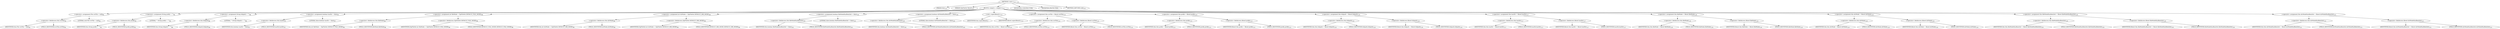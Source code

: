 digraph "&lt;init&gt;" {  
"209" [label = <(METHOD,&lt;init&gt;)<SUB>112</SUB>> ]
"8" [label = <(PARAM,this)<SUB>112</SUB>> ]
"210" [label = <(PARAM,ZipFileSet fileset)<SUB>112</SUB>> ]
"211" [label = <(BLOCK,&lt;empty&gt;,&lt;empty&gt;)<SUB>112</SUB>> ]
"212" [label = <(&lt;operator&gt;.assignment,File srcFile = null)<SUB>94</SUB>> ]
"213" [label = <(&lt;operator&gt;.fieldAccess,this.srcFile)<SUB>94</SUB>> ]
"214" [label = <(IDENTIFIER,this,File srcFile = null)<SUB>94</SUB>> ]
"215" [label = <(FIELD_IDENTIFIER,srcFile,srcFile)<SUB>94</SUB>> ]
"216" [label = <(LITERAL,null,File srcFile = null)<SUB>94</SUB>> ]
"217" [label = <(&lt;operator&gt;.assignment,String prefix = &quot;&quot;)<SUB>95</SUB>> ]
"218" [label = <(&lt;operator&gt;.fieldAccess,this.prefix)<SUB>95</SUB>> ]
"219" [label = <(IDENTIFIER,this,String prefix = &quot;&quot;)<SUB>95</SUB>> ]
"220" [label = <(FIELD_IDENTIFIER,prefix,prefix)<SUB>95</SUB>> ]
"221" [label = <(LITERAL,&quot;&quot;,String prefix = &quot;&quot;)<SUB>95</SUB>> ]
"222" [label = <(&lt;operator&gt;.assignment,String fullpath = &quot;&quot;)<SUB>96</SUB>> ]
"223" [label = <(&lt;operator&gt;.fieldAccess,this.fullpath)<SUB>96</SUB>> ]
"224" [label = <(IDENTIFIER,this,String fullpath = &quot;&quot;)<SUB>96</SUB>> ]
"225" [label = <(FIELD_IDENTIFIER,fullpath,fullpath)<SUB>96</SUB>> ]
"226" [label = <(LITERAL,&quot;&quot;,String fullpath = &quot;&quot;)<SUB>96</SUB>> ]
"227" [label = <(&lt;operator&gt;.assignment,boolean hasDir = false)<SUB>97</SUB>> ]
"228" [label = <(&lt;operator&gt;.fieldAccess,this.hasDir)<SUB>97</SUB>> ]
"229" [label = <(IDENTIFIER,this,boolean hasDir = false)<SUB>97</SUB>> ]
"230" [label = <(FIELD_IDENTIFIER,hasDir,hasDir)<SUB>97</SUB>> ]
"231" [label = <(LITERAL,false,boolean hasDir = false)<SUB>97</SUB>> ]
"232" [label = <(&lt;operator&gt;.assignment,int fileMode = ZipFileSet.DEFAULT_FILE_MODE)<SUB>98</SUB>> ]
"233" [label = <(&lt;operator&gt;.fieldAccess,this.fileMode)<SUB>98</SUB>> ]
"234" [label = <(IDENTIFIER,this,int fileMode = ZipFileSet.DEFAULT_FILE_MODE)<SUB>98</SUB>> ]
"235" [label = <(FIELD_IDENTIFIER,fileMode,fileMode)<SUB>98</SUB>> ]
"236" [label = <(&lt;operator&gt;.fieldAccess,ZipFileSet.DEFAULT_FILE_MODE)<SUB>98</SUB>> ]
"237" [label = <(IDENTIFIER,ZipFileSet,int fileMode = ZipFileSet.DEFAULT_FILE_MODE)<SUB>98</SUB>> ]
"238" [label = <(FIELD_IDENTIFIER,DEFAULT_FILE_MODE,DEFAULT_FILE_MODE)<SUB>98</SUB>> ]
"239" [label = <(&lt;operator&gt;.assignment,int dirMode = ZipFileSet.DEFAULT_DIR_MODE)<SUB>99</SUB>> ]
"240" [label = <(&lt;operator&gt;.fieldAccess,this.dirMode)<SUB>99</SUB>> ]
"241" [label = <(IDENTIFIER,this,int dirMode = ZipFileSet.DEFAULT_DIR_MODE)<SUB>99</SUB>> ]
"242" [label = <(FIELD_IDENTIFIER,dirMode,dirMode)<SUB>99</SUB>> ]
"243" [label = <(&lt;operator&gt;.fieldAccess,ZipFileSet.DEFAULT_DIR_MODE)<SUB>99</SUB>> ]
"244" [label = <(IDENTIFIER,ZipFileSet,int dirMode = ZipFileSet.DEFAULT_DIR_MODE)<SUB>99</SUB>> ]
"245" [label = <(FIELD_IDENTIFIER,DEFAULT_DIR_MODE,DEFAULT_DIR_MODE)<SUB>99</SUB>> ]
"246" [label = <(&lt;operator&gt;.assignment,boolean fileModeHasBeenSet = false)<SUB>101</SUB>> ]
"247" [label = <(&lt;operator&gt;.fieldAccess,this.fileModeHasBeenSet)<SUB>101</SUB>> ]
"248" [label = <(IDENTIFIER,this,boolean fileModeHasBeenSet = false)<SUB>101</SUB>> ]
"249" [label = <(FIELD_IDENTIFIER,fileModeHasBeenSet,fileModeHasBeenSet)<SUB>101</SUB>> ]
"250" [label = <(LITERAL,false,boolean fileModeHasBeenSet = false)<SUB>101</SUB>> ]
"251" [label = <(&lt;operator&gt;.assignment,boolean dirModeHasBeenSet = false)<SUB>102</SUB>> ]
"252" [label = <(&lt;operator&gt;.fieldAccess,this.dirModeHasBeenSet)<SUB>102</SUB>> ]
"253" [label = <(IDENTIFIER,this,boolean dirModeHasBeenSet = false)<SUB>102</SUB>> ]
"254" [label = <(FIELD_IDENTIFIER,dirModeHasBeenSet,dirModeHasBeenSet)<SUB>102</SUB>> ]
"255" [label = <(LITERAL,false,boolean dirModeHasBeenSet = false)<SUB>102</SUB>> ]
"256" [label = <(&lt;init&gt;,super(fileset);)<SUB>113</SUB>> ]
"7" [label = <(IDENTIFIER,this,super(fileset);)> ]
"257" [label = <(IDENTIFIER,fileset,super(fileset);)<SUB>113</SUB>> ]
"258" [label = <(&lt;operator&gt;.assignment,this.srcFile = fileset.srcFile)<SUB>114</SUB>> ]
"259" [label = <(&lt;operator&gt;.fieldAccess,this.srcFile)<SUB>114</SUB>> ]
"260" [label = <(IDENTIFIER,this,this.srcFile = fileset.srcFile)<SUB>114</SUB>> ]
"261" [label = <(FIELD_IDENTIFIER,srcFile,srcFile)<SUB>114</SUB>> ]
"262" [label = <(&lt;operator&gt;.fieldAccess,fileset.srcFile)<SUB>114</SUB>> ]
"263" [label = <(IDENTIFIER,fileset,this.srcFile = fileset.srcFile)<SUB>114</SUB>> ]
"264" [label = <(FIELD_IDENTIFIER,srcFile,srcFile)<SUB>114</SUB>> ]
"265" [label = <(&lt;operator&gt;.assignment,this.prefix = fileset.prefix)<SUB>115</SUB>> ]
"266" [label = <(&lt;operator&gt;.fieldAccess,this.prefix)<SUB>115</SUB>> ]
"267" [label = <(IDENTIFIER,this,this.prefix = fileset.prefix)<SUB>115</SUB>> ]
"268" [label = <(FIELD_IDENTIFIER,prefix,prefix)<SUB>115</SUB>> ]
"269" [label = <(&lt;operator&gt;.fieldAccess,fileset.prefix)<SUB>115</SUB>> ]
"270" [label = <(IDENTIFIER,fileset,this.prefix = fileset.prefix)<SUB>115</SUB>> ]
"271" [label = <(FIELD_IDENTIFIER,prefix,prefix)<SUB>115</SUB>> ]
"272" [label = <(&lt;operator&gt;.assignment,this.fullpath = fileset.fullpath)<SUB>116</SUB>> ]
"273" [label = <(&lt;operator&gt;.fieldAccess,this.fullpath)<SUB>116</SUB>> ]
"274" [label = <(IDENTIFIER,this,this.fullpath = fileset.fullpath)<SUB>116</SUB>> ]
"275" [label = <(FIELD_IDENTIFIER,fullpath,fullpath)<SUB>116</SUB>> ]
"276" [label = <(&lt;operator&gt;.fieldAccess,fileset.fullpath)<SUB>116</SUB>> ]
"277" [label = <(IDENTIFIER,fileset,this.fullpath = fileset.fullpath)<SUB>116</SUB>> ]
"278" [label = <(FIELD_IDENTIFIER,fullpath,fullpath)<SUB>116</SUB>> ]
"279" [label = <(&lt;operator&gt;.assignment,this.hasDir = fileset.hasDir)<SUB>117</SUB>> ]
"280" [label = <(&lt;operator&gt;.fieldAccess,this.hasDir)<SUB>117</SUB>> ]
"281" [label = <(IDENTIFIER,this,this.hasDir = fileset.hasDir)<SUB>117</SUB>> ]
"282" [label = <(FIELD_IDENTIFIER,hasDir,hasDir)<SUB>117</SUB>> ]
"283" [label = <(&lt;operator&gt;.fieldAccess,fileset.hasDir)<SUB>117</SUB>> ]
"284" [label = <(IDENTIFIER,fileset,this.hasDir = fileset.hasDir)<SUB>117</SUB>> ]
"285" [label = <(FIELD_IDENTIFIER,hasDir,hasDir)<SUB>117</SUB>> ]
"286" [label = <(&lt;operator&gt;.assignment,this.fileMode = fileset.fileMode)<SUB>118</SUB>> ]
"287" [label = <(&lt;operator&gt;.fieldAccess,this.fileMode)<SUB>118</SUB>> ]
"288" [label = <(IDENTIFIER,this,this.fileMode = fileset.fileMode)<SUB>118</SUB>> ]
"289" [label = <(FIELD_IDENTIFIER,fileMode,fileMode)<SUB>118</SUB>> ]
"290" [label = <(&lt;operator&gt;.fieldAccess,fileset.fileMode)<SUB>118</SUB>> ]
"291" [label = <(IDENTIFIER,fileset,this.fileMode = fileset.fileMode)<SUB>118</SUB>> ]
"292" [label = <(FIELD_IDENTIFIER,fileMode,fileMode)<SUB>118</SUB>> ]
"293" [label = <(&lt;operator&gt;.assignment,this.dirMode = fileset.dirMode)<SUB>119</SUB>> ]
"294" [label = <(&lt;operator&gt;.fieldAccess,this.dirMode)<SUB>119</SUB>> ]
"295" [label = <(IDENTIFIER,this,this.dirMode = fileset.dirMode)<SUB>119</SUB>> ]
"296" [label = <(FIELD_IDENTIFIER,dirMode,dirMode)<SUB>119</SUB>> ]
"297" [label = <(&lt;operator&gt;.fieldAccess,fileset.dirMode)<SUB>119</SUB>> ]
"298" [label = <(IDENTIFIER,fileset,this.dirMode = fileset.dirMode)<SUB>119</SUB>> ]
"299" [label = <(FIELD_IDENTIFIER,dirMode,dirMode)<SUB>119</SUB>> ]
"300" [label = <(&lt;operator&gt;.assignment,this.fileModeHasBeenSet = fileset.fileModeHasBeenSet)<SUB>120</SUB>> ]
"301" [label = <(&lt;operator&gt;.fieldAccess,this.fileModeHasBeenSet)<SUB>120</SUB>> ]
"302" [label = <(IDENTIFIER,this,this.fileModeHasBeenSet = fileset.fileModeHasBeenSet)<SUB>120</SUB>> ]
"303" [label = <(FIELD_IDENTIFIER,fileModeHasBeenSet,fileModeHasBeenSet)<SUB>120</SUB>> ]
"304" [label = <(&lt;operator&gt;.fieldAccess,fileset.fileModeHasBeenSet)<SUB>120</SUB>> ]
"305" [label = <(IDENTIFIER,fileset,this.fileModeHasBeenSet = fileset.fileModeHasBeenSet)<SUB>120</SUB>> ]
"306" [label = <(FIELD_IDENTIFIER,fileModeHasBeenSet,fileModeHasBeenSet)<SUB>120</SUB>> ]
"307" [label = <(&lt;operator&gt;.assignment,this.dirModeHasBeenSet = fileset.dirModeHasBeenSet)<SUB>121</SUB>> ]
"308" [label = <(&lt;operator&gt;.fieldAccess,this.dirModeHasBeenSet)<SUB>121</SUB>> ]
"309" [label = <(IDENTIFIER,this,this.dirModeHasBeenSet = fileset.dirModeHasBeenSet)<SUB>121</SUB>> ]
"310" [label = <(FIELD_IDENTIFIER,dirModeHasBeenSet,dirModeHasBeenSet)<SUB>121</SUB>> ]
"311" [label = <(&lt;operator&gt;.fieldAccess,fileset.dirModeHasBeenSet)<SUB>121</SUB>> ]
"312" [label = <(IDENTIFIER,fileset,this.dirModeHasBeenSet = fileset.dirModeHasBeenSet)<SUB>121</SUB>> ]
"313" [label = <(FIELD_IDENTIFIER,dirModeHasBeenSet,dirModeHasBeenSet)<SUB>121</SUB>> ]
"314" [label = <(MODIFIER,CONSTRUCTOR)> ]
"315" [label = <(MODIFIER,PROTECTED)> ]
"316" [label = <(METHOD_RETURN,void)<SUB>122</SUB>> ]
  "209" -> "8" 
  "209" -> "210" 
  "209" -> "211" 
  "209" -> "314" 
  "209" -> "315" 
  "209" -> "316" 
  "211" -> "212" 
  "211" -> "217" 
  "211" -> "222" 
  "211" -> "227" 
  "211" -> "232" 
  "211" -> "239" 
  "211" -> "246" 
  "211" -> "251" 
  "211" -> "256" 
  "211" -> "258" 
  "211" -> "265" 
  "211" -> "272" 
  "211" -> "279" 
  "211" -> "286" 
  "211" -> "293" 
  "211" -> "300" 
  "211" -> "307" 
  "212" -> "213" 
  "212" -> "216" 
  "213" -> "214" 
  "213" -> "215" 
  "217" -> "218" 
  "217" -> "221" 
  "218" -> "219" 
  "218" -> "220" 
  "222" -> "223" 
  "222" -> "226" 
  "223" -> "224" 
  "223" -> "225" 
  "227" -> "228" 
  "227" -> "231" 
  "228" -> "229" 
  "228" -> "230" 
  "232" -> "233" 
  "232" -> "236" 
  "233" -> "234" 
  "233" -> "235" 
  "236" -> "237" 
  "236" -> "238" 
  "239" -> "240" 
  "239" -> "243" 
  "240" -> "241" 
  "240" -> "242" 
  "243" -> "244" 
  "243" -> "245" 
  "246" -> "247" 
  "246" -> "250" 
  "247" -> "248" 
  "247" -> "249" 
  "251" -> "252" 
  "251" -> "255" 
  "252" -> "253" 
  "252" -> "254" 
  "256" -> "7" 
  "256" -> "257" 
  "258" -> "259" 
  "258" -> "262" 
  "259" -> "260" 
  "259" -> "261" 
  "262" -> "263" 
  "262" -> "264" 
  "265" -> "266" 
  "265" -> "269" 
  "266" -> "267" 
  "266" -> "268" 
  "269" -> "270" 
  "269" -> "271" 
  "272" -> "273" 
  "272" -> "276" 
  "273" -> "274" 
  "273" -> "275" 
  "276" -> "277" 
  "276" -> "278" 
  "279" -> "280" 
  "279" -> "283" 
  "280" -> "281" 
  "280" -> "282" 
  "283" -> "284" 
  "283" -> "285" 
  "286" -> "287" 
  "286" -> "290" 
  "287" -> "288" 
  "287" -> "289" 
  "290" -> "291" 
  "290" -> "292" 
  "293" -> "294" 
  "293" -> "297" 
  "294" -> "295" 
  "294" -> "296" 
  "297" -> "298" 
  "297" -> "299" 
  "300" -> "301" 
  "300" -> "304" 
  "301" -> "302" 
  "301" -> "303" 
  "304" -> "305" 
  "304" -> "306" 
  "307" -> "308" 
  "307" -> "311" 
  "308" -> "309" 
  "308" -> "310" 
  "311" -> "312" 
  "311" -> "313" 
}
